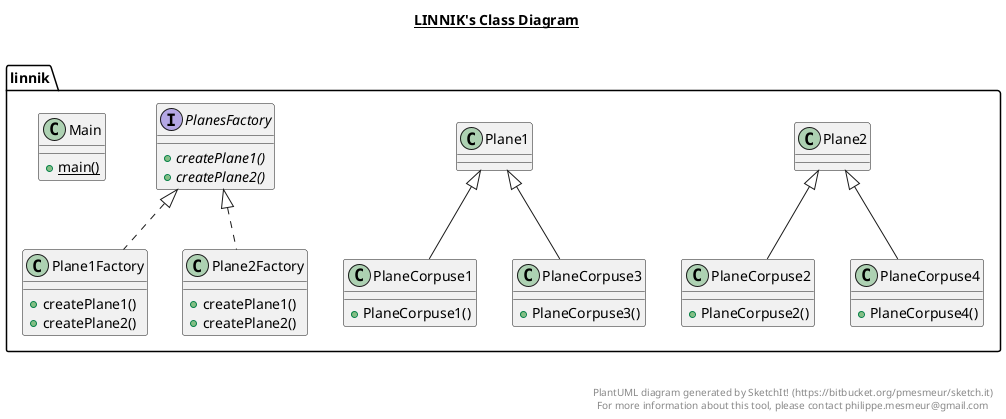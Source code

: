 @startuml

title __LINNIK's Class Diagram__\n

  namespace linnik {
    class linnik.Main {
        {static} + main()
    }
  }
  

  namespace linnik {
    class linnik.Plane1 {
    }
  }
  

  namespace linnik {
    class linnik.Plane1Factory {
        + createPlane1()
        + createPlane2()
    }
  }
  

  namespace linnik {
    class linnik.Plane2 {
    }
  }
  

  namespace linnik {
    class linnik.Plane2Factory {
        + createPlane1()
        + createPlane2()
    }
  }
  

  namespace linnik {
    class linnik.PlaneCorpuse1 {
        + PlaneCorpuse1()
    }
  }
  

  namespace linnik {
    class linnik.PlaneCorpuse2 {
        + PlaneCorpuse2()
    }
  }
  

  namespace linnik {
    class linnik.PlaneCorpuse3 {
        + PlaneCorpuse3()
    }
  }
  

  namespace linnik {
    class linnik.PlaneCorpuse4 {
        + PlaneCorpuse4()
    }
  }
  

  namespace linnik {
    interface linnik.PlanesFactory {
        {abstract} + createPlane1()
        {abstract} + createPlane2()
    }
  }
  

  linnik.Plane1Factory .up.|> linnik.PlanesFactory
  linnik.Plane2Factory .up.|> linnik.PlanesFactory
  linnik.PlaneCorpuse1 -up-|> linnik.Plane1
  linnik.PlaneCorpuse2 -up-|> linnik.Plane2
  linnik.PlaneCorpuse3 -up-|> linnik.Plane1
  linnik.PlaneCorpuse4 -up-|> linnik.Plane2


right footer


PlantUML diagram generated by SketchIt! (https://bitbucket.org/pmesmeur/sketch.it)
For more information about this tool, please contact philippe.mesmeur@gmail.com
endfooter

@enduml
